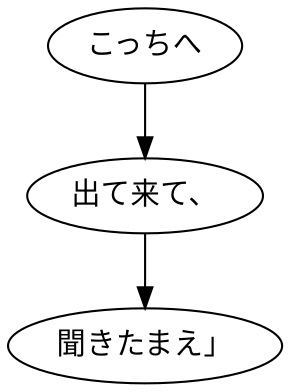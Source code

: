 digraph graph8290 {
	node0 [label="こっちへ"];
	node1 [label="出て来て、"];
	node2 [label="聞きたまえ」"];
	node0 -> node1;
	node1 -> node2;
}
